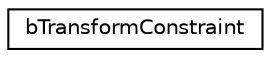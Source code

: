 digraph G
{
  edge [fontname="Helvetica",fontsize="10",labelfontname="Helvetica",labelfontsize="10"];
  node [fontname="Helvetica",fontsize="10",shape=record];
  rankdir=LR;
  Node1 [label="bTransformConstraint",height=0.2,width=0.4,color="black", fillcolor="white", style="filled",URL="$dd/d69/structbTransformConstraint.html"];
}
